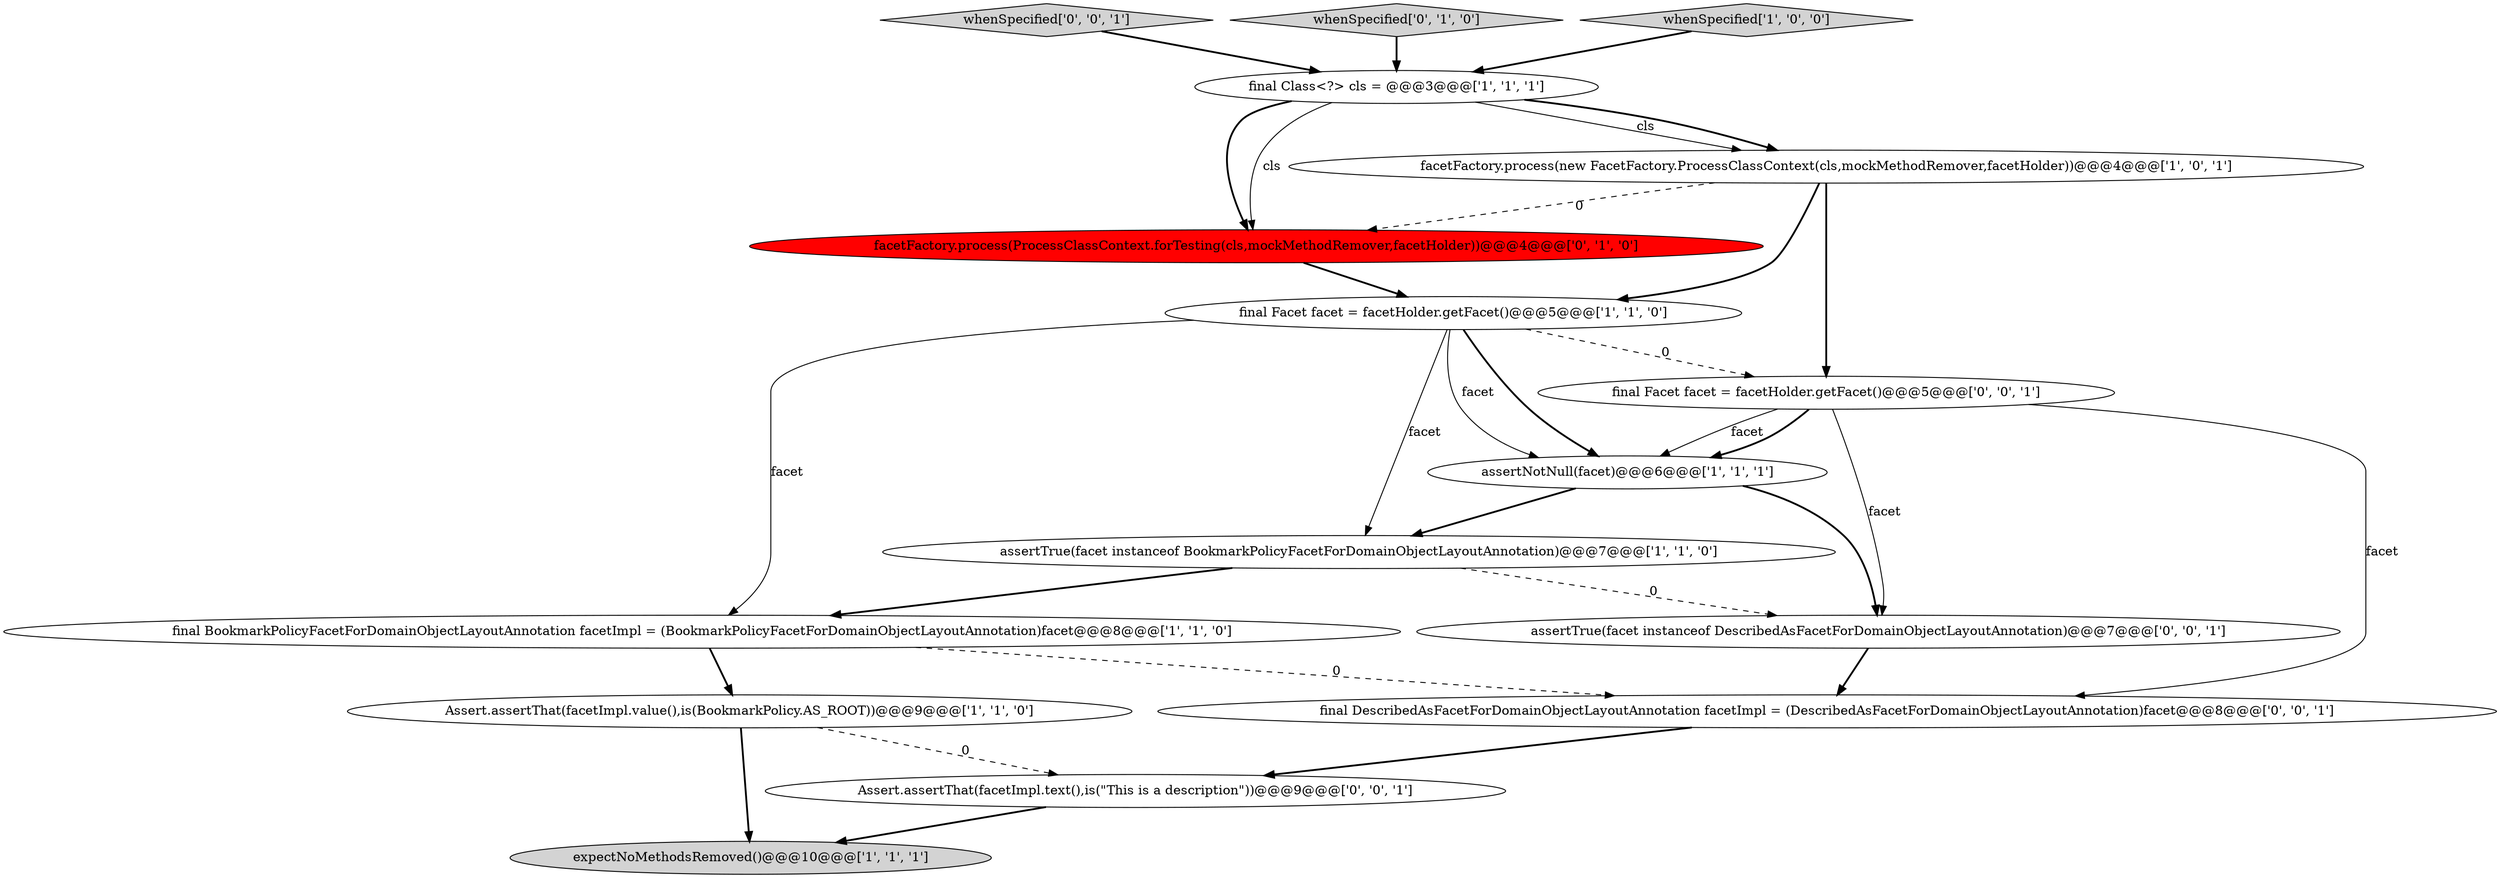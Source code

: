 digraph {
2 [style = filled, label = "facetFactory.process(new FacetFactory.ProcessClassContext(cls,mockMethodRemover,facetHolder))@@@4@@@['1', '0', '1']", fillcolor = white, shape = ellipse image = "AAA0AAABBB1BBB"];
5 [style = filled, label = "final Class<?> cls = @@@3@@@['1', '1', '1']", fillcolor = white, shape = ellipse image = "AAA0AAABBB1BBB"];
6 [style = filled, label = "assertNotNull(facet)@@@6@@@['1', '1', '1']", fillcolor = white, shape = ellipse image = "AAA0AAABBB1BBB"];
15 [style = filled, label = "whenSpecified['0', '0', '1']", fillcolor = lightgray, shape = diamond image = "AAA0AAABBB3BBB"];
1 [style = filled, label = "Assert.assertThat(facetImpl.value(),is(BookmarkPolicy.AS_ROOT))@@@9@@@['1', '1', '0']", fillcolor = white, shape = ellipse image = "AAA0AAABBB1BBB"];
7 [style = filled, label = "expectNoMethodsRemoved()@@@10@@@['1', '1', '1']", fillcolor = lightgray, shape = ellipse image = "AAA0AAABBB1BBB"];
8 [style = filled, label = "final BookmarkPolicyFacetForDomainObjectLayoutAnnotation facetImpl = (BookmarkPolicyFacetForDomainObjectLayoutAnnotation)facet@@@8@@@['1', '1', '0']", fillcolor = white, shape = ellipse image = "AAA0AAABBB1BBB"];
11 [style = filled, label = "final Facet facet = facetHolder.getFacet()@@@5@@@['0', '0', '1']", fillcolor = white, shape = ellipse image = "AAA0AAABBB3BBB"];
12 [style = filled, label = "Assert.assertThat(facetImpl.text(),is(\"This is a description\"))@@@9@@@['0', '0', '1']", fillcolor = white, shape = ellipse image = "AAA0AAABBB3BBB"];
9 [style = filled, label = "facetFactory.process(ProcessClassContext.forTesting(cls,mockMethodRemover,facetHolder))@@@4@@@['0', '1', '0']", fillcolor = red, shape = ellipse image = "AAA1AAABBB2BBB"];
10 [style = filled, label = "whenSpecified['0', '1', '0']", fillcolor = lightgray, shape = diamond image = "AAA0AAABBB2BBB"];
0 [style = filled, label = "final Facet facet = facetHolder.getFacet()@@@5@@@['1', '1', '0']", fillcolor = white, shape = ellipse image = "AAA0AAABBB1BBB"];
14 [style = filled, label = "final DescribedAsFacetForDomainObjectLayoutAnnotation facetImpl = (DescribedAsFacetForDomainObjectLayoutAnnotation)facet@@@8@@@['0', '0', '1']", fillcolor = white, shape = ellipse image = "AAA0AAABBB3BBB"];
4 [style = filled, label = "assertTrue(facet instanceof BookmarkPolicyFacetForDomainObjectLayoutAnnotation)@@@7@@@['1', '1', '0']", fillcolor = white, shape = ellipse image = "AAA0AAABBB1BBB"];
13 [style = filled, label = "assertTrue(facet instanceof DescribedAsFacetForDomainObjectLayoutAnnotation)@@@7@@@['0', '0', '1']", fillcolor = white, shape = ellipse image = "AAA0AAABBB3BBB"];
3 [style = filled, label = "whenSpecified['1', '0', '0']", fillcolor = lightgray, shape = diamond image = "AAA0AAABBB1BBB"];
11->6 [style = solid, label="facet"];
5->2 [style = solid, label="cls"];
0->8 [style = solid, label="facet"];
9->0 [style = bold, label=""];
5->9 [style = bold, label=""];
0->6 [style = bold, label=""];
11->6 [style = bold, label=""];
11->14 [style = solid, label="facet"];
0->11 [style = dashed, label="0"];
8->14 [style = dashed, label="0"];
1->7 [style = bold, label=""];
12->7 [style = bold, label=""];
15->5 [style = bold, label=""];
8->1 [style = bold, label=""];
5->9 [style = solid, label="cls"];
6->4 [style = bold, label=""];
1->12 [style = dashed, label="0"];
5->2 [style = bold, label=""];
3->5 [style = bold, label=""];
2->0 [style = bold, label=""];
10->5 [style = bold, label=""];
2->9 [style = dashed, label="0"];
6->13 [style = bold, label=""];
14->12 [style = bold, label=""];
4->8 [style = bold, label=""];
0->6 [style = solid, label="facet"];
4->13 [style = dashed, label="0"];
13->14 [style = bold, label=""];
2->11 [style = bold, label=""];
11->13 [style = solid, label="facet"];
0->4 [style = solid, label="facet"];
}
